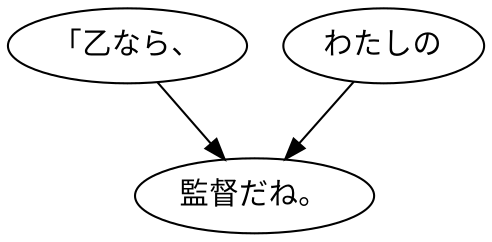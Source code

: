 digraph graph7224 {
	node0 [label="「乙なら、"];
	node1 [label="わたしの"];
	node2 [label="監督だね。"];
	node0 -> node2;
	node1 -> node2;
}
